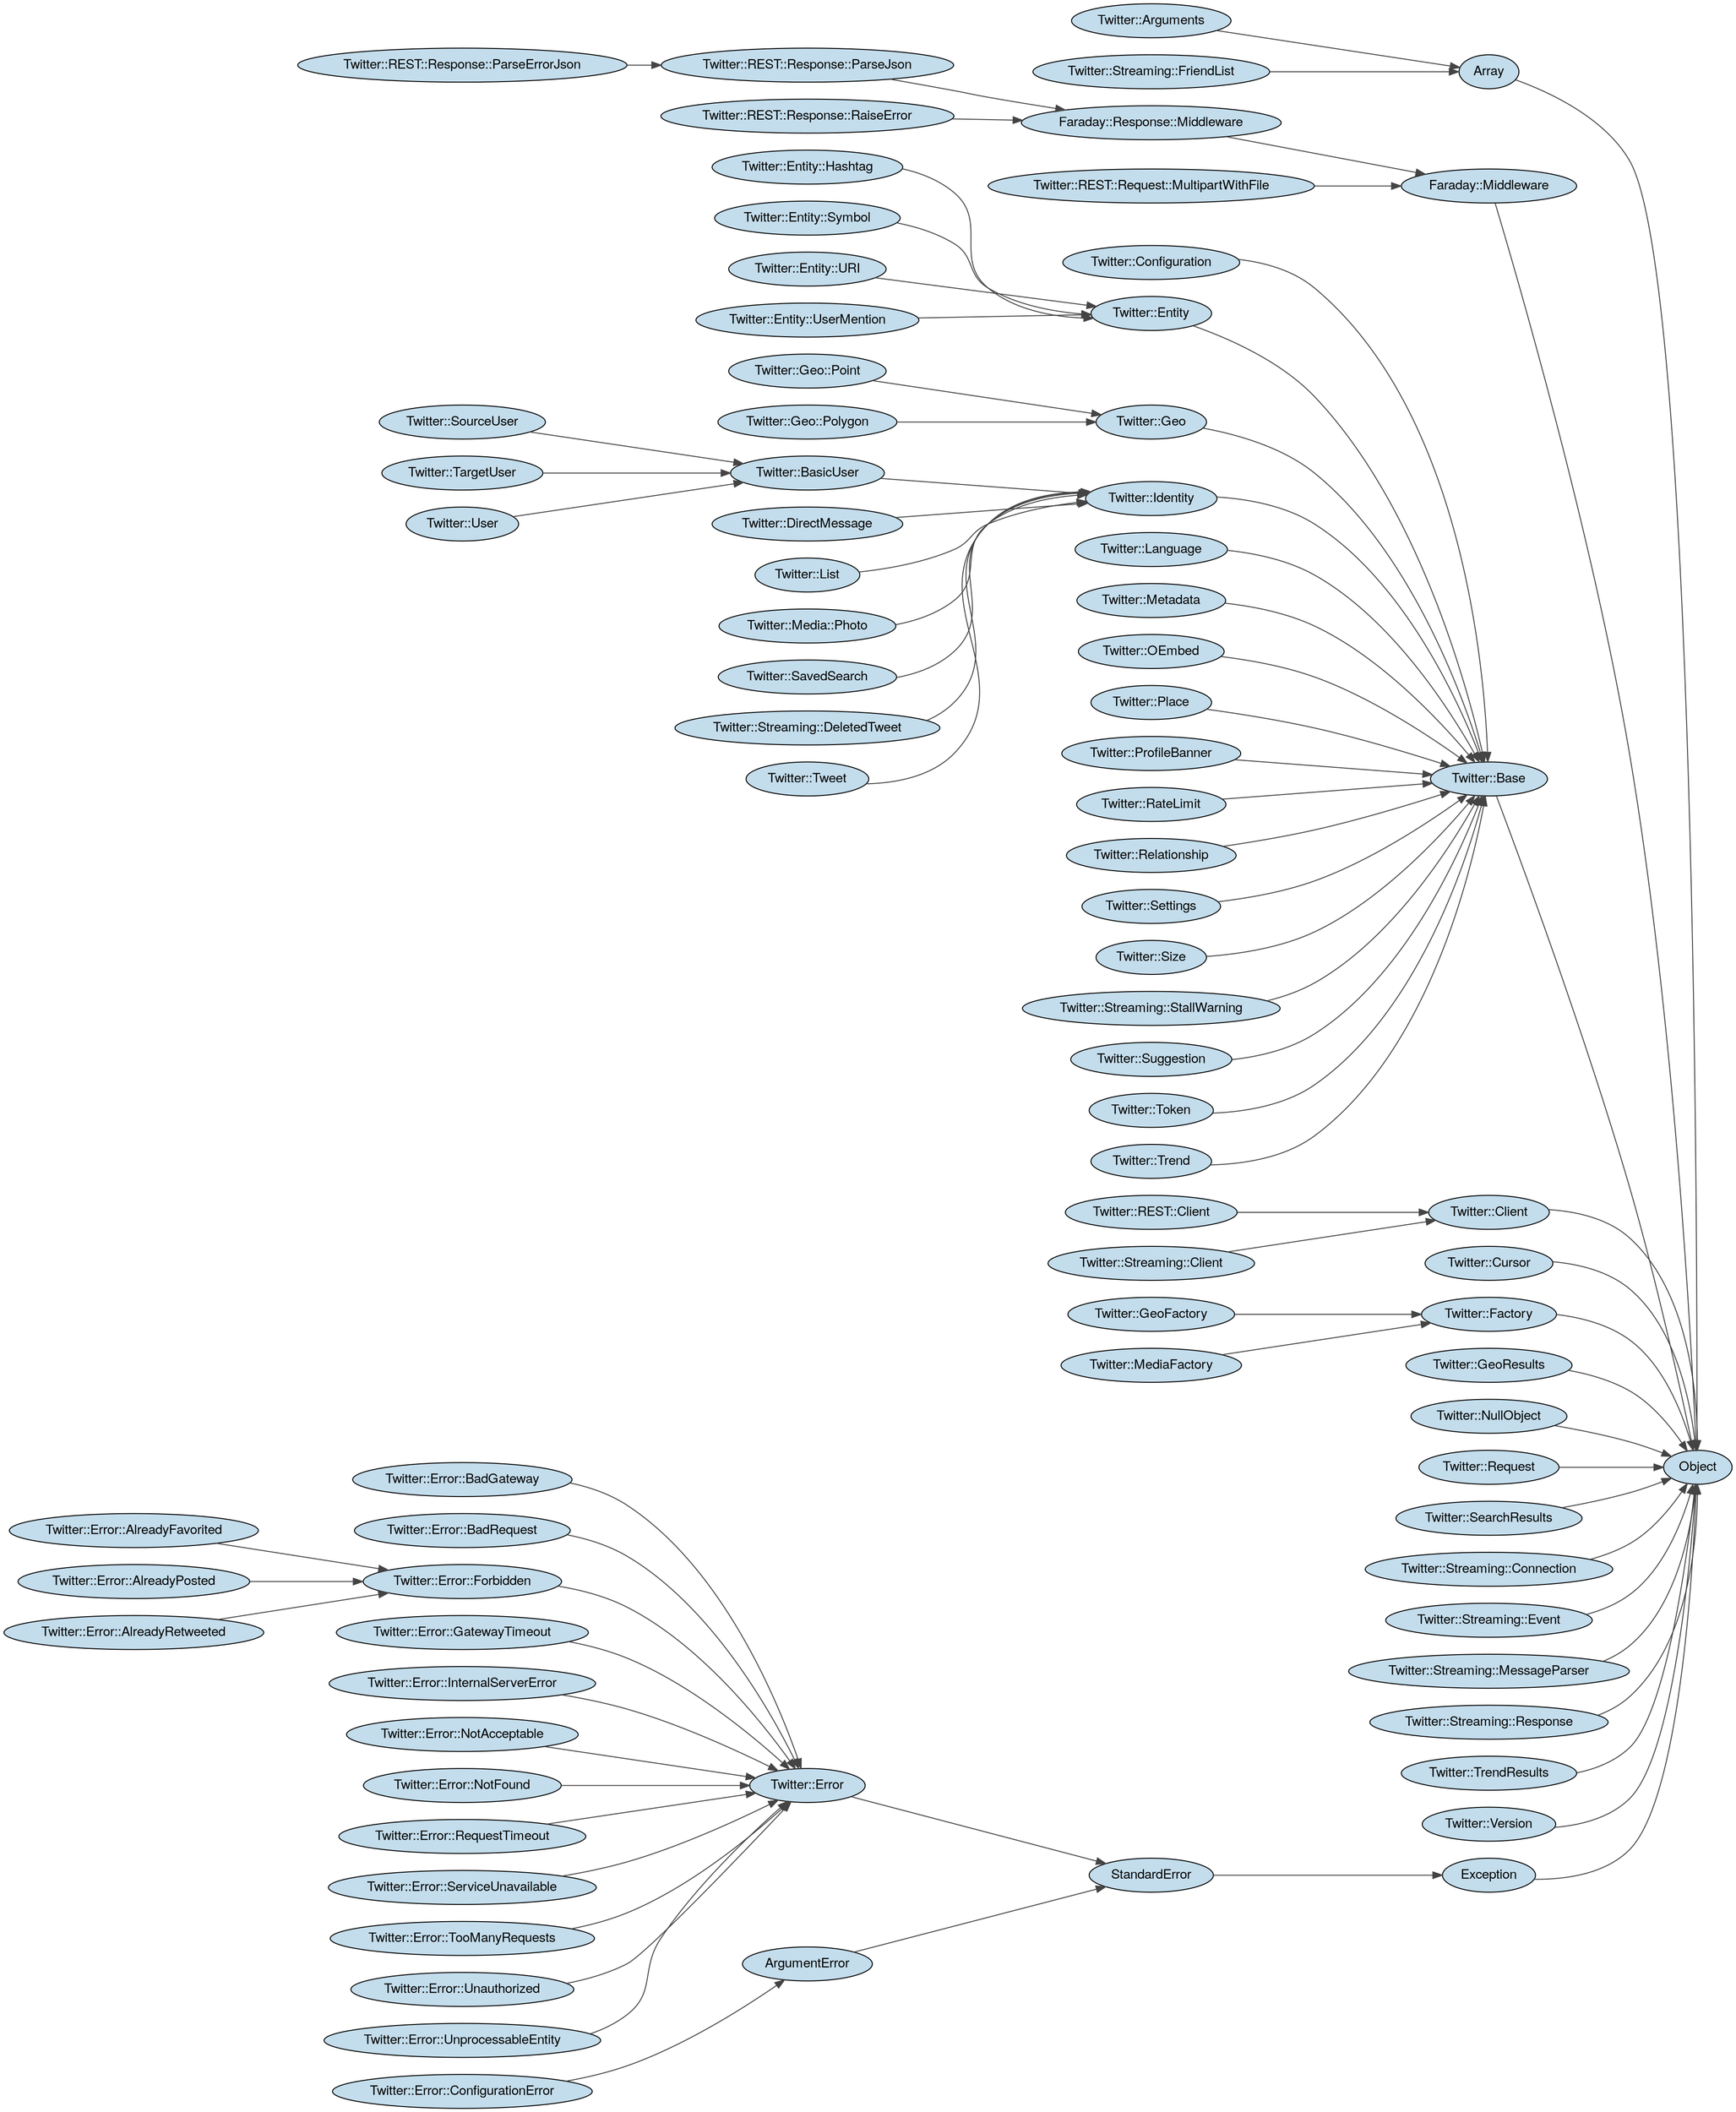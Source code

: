 digraph classes {
	graph [rotate=0, rankdir="LR"]
	node [fillcolor="#c4ddec", style="filled", fontname="Helvetica Neue"]
	edge [color="#444444"]
	ArgumentError [label="ArgumentError"]
	Array [label="Array"]
	Exception [label="Exception"]
	Faraday__Middleware [label="Faraday::Middleware"]
	Faraday__Response__Middleware [label="Faraday::Response::Middleware"]
	StandardError [label="StandardError"]
	Twitter__Arguments [label="Twitter::Arguments"]
	Twitter__Base [label="Twitter::Base"]
	Twitter__BasicUser [label="Twitter::BasicUser"]
	Twitter__Client [label="Twitter::Client"]
	Twitter__Configuration [label="Twitter::Configuration"]
	Twitter__Cursor [label="Twitter::Cursor"]
	Twitter__DirectMessage [label="Twitter::DirectMessage"]
	Twitter__Entity [label="Twitter::Entity"]
	Twitter__Entity__Hashtag [label="Twitter::Entity::Hashtag"]
	Twitter__Entity__Symbol [label="Twitter::Entity::Symbol"]
	Twitter__Entity__URI [label="Twitter::Entity::URI"]
	Twitter__Entity__UserMention [label="Twitter::Entity::UserMention"]
	Twitter__Error [label="Twitter::Error"]
	Twitter__Error__AlreadyFavorited [label="Twitter::Error::AlreadyFavorited"]
	Twitter__Error__AlreadyPosted [label="Twitter::Error::AlreadyPosted"]
	Twitter__Error__AlreadyRetweeted [label="Twitter::Error::AlreadyRetweeted"]
	Twitter__Error__BadGateway [label="Twitter::Error::BadGateway"]
	Twitter__Error__BadRequest [label="Twitter::Error::BadRequest"]
	Twitter__Error__ConfigurationError [label="Twitter::Error::ConfigurationError"]
	Twitter__Error__Forbidden [label="Twitter::Error::Forbidden"]
	Twitter__Error__GatewayTimeout [label="Twitter::Error::GatewayTimeout"]
	Twitter__Error__InternalServerError [label="Twitter::Error::InternalServerError"]
	Twitter__Error__NotAcceptable [label="Twitter::Error::NotAcceptable"]
	Twitter__Error__NotFound [label="Twitter::Error::NotFound"]
	Twitter__Error__RequestTimeout [label="Twitter::Error::RequestTimeout"]
	Twitter__Error__ServiceUnavailable [label="Twitter::Error::ServiceUnavailable"]
	Twitter__Error__TooManyRequests [label="Twitter::Error::TooManyRequests"]
	Twitter__Error__Unauthorized [label="Twitter::Error::Unauthorized"]
	Twitter__Error__UnprocessableEntity [label="Twitter::Error::UnprocessableEntity"]
	Twitter__Factory [label="Twitter::Factory"]
	Twitter__Geo [label="Twitter::Geo"]
	Twitter__GeoFactory [label="Twitter::GeoFactory"]
	Twitter__GeoResults [label="Twitter::GeoResults"]
	Twitter__Geo__Point [label="Twitter::Geo::Point"]
	Twitter__Geo__Polygon [label="Twitter::Geo::Polygon"]
	Twitter__Identity [label="Twitter::Identity"]
	Twitter__Language [label="Twitter::Language"]
	Twitter__List [label="Twitter::List"]
	Twitter__MediaFactory [label="Twitter::MediaFactory"]
	Twitter__Media__Photo [label="Twitter::Media::Photo"]
	Twitter__Metadata [label="Twitter::Metadata"]
	Twitter__NullObject [label="Twitter::NullObject"]
	Twitter__OEmbed [label="Twitter::OEmbed"]
	Twitter__Place [label="Twitter::Place"]
	Twitter__ProfileBanner [label="Twitter::ProfileBanner"]
	Twitter__REST__Client [label="Twitter::REST::Client"]
	Twitter__REST__Request__MultipartWithFile [label="Twitter::REST::Request::MultipartWithFile"]
	Twitter__REST__Response__ParseErrorJson [label="Twitter::REST::Response::ParseErrorJson"]
	Twitter__REST__Response__ParseJson [label="Twitter::REST::Response::ParseJson"]
	Twitter__REST__Response__RaiseError [label="Twitter::REST::Response::RaiseError"]
	Twitter__RateLimit [label="Twitter::RateLimit"]
	Twitter__Relationship [label="Twitter::Relationship"]
	Twitter__Request [label="Twitter::Request"]
	Twitter__SavedSearch [label="Twitter::SavedSearch"]
	Twitter__SearchResults [label="Twitter::SearchResults"]
	Twitter__Settings [label="Twitter::Settings"]
	Twitter__Size [label="Twitter::Size"]
	Twitter__SourceUser [label="Twitter::SourceUser"]
	Twitter__Streaming__Client [label="Twitter::Streaming::Client"]
	Twitter__Streaming__Connection [label="Twitter::Streaming::Connection"]
	Twitter__Streaming__DeletedTweet [label="Twitter::Streaming::DeletedTweet"]
	Twitter__Streaming__Event [label="Twitter::Streaming::Event"]
	Twitter__Streaming__FriendList [label="Twitter::Streaming::FriendList"]
	Twitter__Streaming__MessageParser [label="Twitter::Streaming::MessageParser"]
	Twitter__Streaming__Response [label="Twitter::Streaming::Response"]
	Twitter__Streaming__StallWarning [label="Twitter::Streaming::StallWarning"]
	Twitter__Suggestion [label="Twitter::Suggestion"]
	Twitter__TargetUser [label="Twitter::TargetUser"]
	Twitter__Token [label="Twitter::Token"]
	Twitter__Trend [label="Twitter::Trend"]
	Twitter__TrendResults [label="Twitter::TrendResults"]
	Twitter__Tweet [label="Twitter::Tweet"]
	Twitter__User [label="Twitter::User"]
	Twitter__Version [label="Twitter::Version"]
	ArgumentError -> StandardError
	Array -> Object
	Exception -> Object
	Faraday__Middleware -> Object
	Faraday__Response__Middleware -> Faraday__Middleware
	StandardError -> Exception
	Twitter__Arguments -> Array
	Twitter__Base -> Object
	Twitter__BasicUser -> Twitter__Identity
	Twitter__Client -> Object
	Twitter__Configuration -> Twitter__Base
	Twitter__Cursor -> Object
	Twitter__DirectMessage -> Twitter__Identity
	Twitter__Entity -> Twitter__Base
	Twitter__Entity__Hashtag -> Twitter__Entity
	Twitter__Entity__Symbol -> Twitter__Entity
	Twitter__Entity__URI -> Twitter__Entity
	Twitter__Entity__UserMention -> Twitter__Entity
	Twitter__Error -> StandardError
	Twitter__Error__AlreadyFavorited -> Twitter__Error__Forbidden
	Twitter__Error__AlreadyPosted -> Twitter__Error__Forbidden
	Twitter__Error__AlreadyRetweeted -> Twitter__Error__Forbidden
	Twitter__Error__BadGateway -> Twitter__Error
	Twitter__Error__BadRequest -> Twitter__Error
	Twitter__Error__ConfigurationError -> ArgumentError
	Twitter__Error__Forbidden -> Twitter__Error
	Twitter__Error__GatewayTimeout -> Twitter__Error
	Twitter__Error__InternalServerError -> Twitter__Error
	Twitter__Error__NotAcceptable -> Twitter__Error
	Twitter__Error__NotFound -> Twitter__Error
	Twitter__Error__RequestTimeout -> Twitter__Error
	Twitter__Error__ServiceUnavailable -> Twitter__Error
	Twitter__Error__TooManyRequests -> Twitter__Error
	Twitter__Error__Unauthorized -> Twitter__Error
	Twitter__Error__UnprocessableEntity -> Twitter__Error
	Twitter__Factory -> Object
	Twitter__Geo -> Twitter__Base
	Twitter__GeoFactory -> Twitter__Factory
	Twitter__GeoResults -> Object
	Twitter__Geo__Point -> Twitter__Geo
	Twitter__Geo__Polygon -> Twitter__Geo
	Twitter__Identity -> Twitter__Base
	Twitter__Language -> Twitter__Base
	Twitter__List -> Twitter__Identity
	Twitter__MediaFactory -> Twitter__Factory
	Twitter__Media__Photo -> Twitter__Identity
	Twitter__Metadata -> Twitter__Base
	Twitter__NullObject -> Object
	Twitter__OEmbed -> Twitter__Base
	Twitter__Place -> Twitter__Base
	Twitter__ProfileBanner -> Twitter__Base
	Twitter__REST__Client -> Twitter__Client
	Twitter__REST__Request__MultipartWithFile -> Faraday__Middleware
	Twitter__REST__Response__ParseErrorJson -> Twitter__REST__Response__ParseJson
	Twitter__REST__Response__ParseJson -> Faraday__Response__Middleware
	Twitter__REST__Response__RaiseError -> Faraday__Response__Middleware
	Twitter__RateLimit -> Twitter__Base
	Twitter__Relationship -> Twitter__Base
	Twitter__Request -> Object
	Twitter__SavedSearch -> Twitter__Identity
	Twitter__SearchResults -> Object
	Twitter__Settings -> Twitter__Base
	Twitter__Size -> Twitter__Base
	Twitter__SourceUser -> Twitter__BasicUser
	Twitter__Streaming__Client -> Twitter__Client
	Twitter__Streaming__Connection -> Object
	Twitter__Streaming__DeletedTweet -> Twitter__Identity
	Twitter__Streaming__Event -> Object
	Twitter__Streaming__FriendList -> Array
	Twitter__Streaming__MessageParser -> Object
	Twitter__Streaming__Response -> Object
	Twitter__Streaming__StallWarning -> Twitter__Base
	Twitter__Suggestion -> Twitter__Base
	Twitter__TargetUser -> Twitter__BasicUser
	Twitter__Token -> Twitter__Base
	Twitter__Trend -> Twitter__Base
	Twitter__TrendResults -> Object
	Twitter__Tweet -> Twitter__Identity
	Twitter__User -> Twitter__BasicUser
	Twitter__Version -> Object
}
